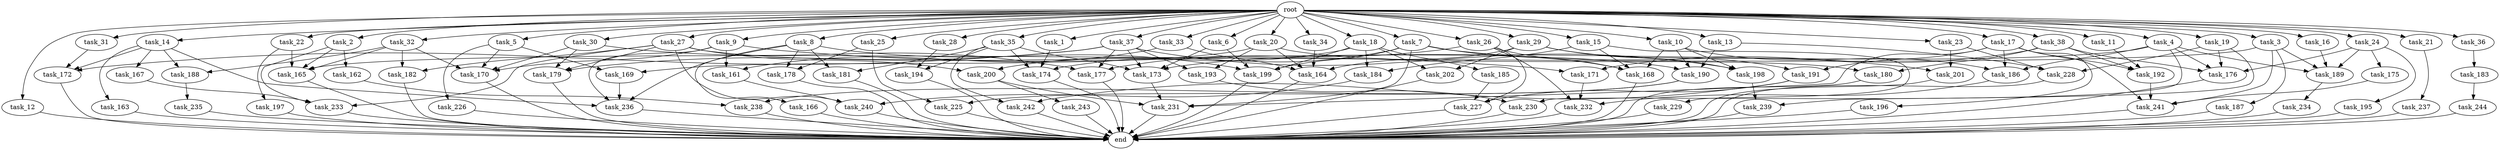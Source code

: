 digraph G {
  root [size="0.000000"];
  task_1 [size="10.240000"];
  task_2 [size="10.240000"];
  task_3 [size="10.240000"];
  task_4 [size="10.240000"];
  task_5 [size="10.240000"];
  task_6 [size="10.240000"];
  task_7 [size="10.240000"];
  task_8 [size="10.240000"];
  task_9 [size="10.240000"];
  task_10 [size="10.240000"];
  task_11 [size="10.240000"];
  task_12 [size="10.240000"];
  task_13 [size="10.240000"];
  task_14 [size="10.240000"];
  task_15 [size="10.240000"];
  task_16 [size="10.240000"];
  task_17 [size="10.240000"];
  task_18 [size="10.240000"];
  task_19 [size="10.240000"];
  task_20 [size="10.240000"];
  task_21 [size="10.240000"];
  task_22 [size="10.240000"];
  task_23 [size="10.240000"];
  task_24 [size="10.240000"];
  task_25 [size="10.240000"];
  task_26 [size="10.240000"];
  task_27 [size="10.240000"];
  task_28 [size="10.240000"];
  task_29 [size="10.240000"];
  task_30 [size="10.240000"];
  task_31 [size="10.240000"];
  task_32 [size="10.240000"];
  task_33 [size="10.240000"];
  task_34 [size="10.240000"];
  task_35 [size="10.240000"];
  task_36 [size="10.240000"];
  task_37 [size="10.240000"];
  task_38 [size="10.240000"];
  task_161 [size="9706626088.960001"];
  task_162 [size="2147483648.000000"];
  task_163 [size="5497558138.880000"];
  task_164 [size="17008070492.160000"];
  task_165 [size="17523466567.680000"];
  task_166 [size="343597383.680000"];
  task_167 [size="5497558138.880000"];
  task_168 [size="12713103196.160000"];
  task_169 [size="7730941132.800000"];
  task_170 [size="16149077032.960001"];
  task_171 [size="7301444403.200000"];
  task_172 [size="19585050869.760002"];
  task_173 [size="21388937134.080002"];
  task_174 [size="2061584302.080000"];
  task_175 [size="343597383.680000"];
  task_176 [size="17351667875.840000"];
  task_177 [size="16922171146.240000"];
  task_178 [size="8933531975.680000"];
  task_179 [size="16320875724.800001"];
  task_180 [size="10050223472.639999"];
  task_181 [size="687194767.360000"];
  task_182 [size="4982162063.360000"];
  task_183 [size="4209067950.080000"];
  task_184 [size="15547781611.520000"];
  task_185 [size="6957847019.520000"];
  task_186 [size="9105330667.520000"];
  task_187 [size="4209067950.080000"];
  task_188 [size="9706626088.960001"];
  task_189 [size="18468359372.799999"];
  task_190 [size="6356551598.080000"];
  task_191 [size="4982162063.360000"];
  task_192 [size="4209067950.080000"];
  task_193 [size="15547781611.520000"];
  task_194 [size="1116691496.960000"];
  task_195 [size="343597383.680000"];
  task_196 [size="773094113.280000"];
  task_197 [size="6957847019.520000"];
  task_198 [size="14173392076.800001"];
  task_199 [size="14173392076.800001"];
  task_200 [size="7730941132.800000"];
  task_201 [size="2147483648.000000"];
  task_202 [size="11166914969.600000"];
  task_225 [size="12799002542.080000"];
  task_226 [size="773094113.280000"];
  task_227 [size="5841155522.560000"];
  task_228 [size="11940009082.880001"];
  task_229 [size="8589934592.000000"];
  task_230 [size="10050223472.639999"];
  task_231 [size="3264175144.960000"];
  task_232 [size="3865470566.400000"];
  task_233 [size="11510512353.280001"];
  task_234 [size="4209067950.080000"];
  task_235 [size="4209067950.080000"];
  task_236 [size="14259291422.720001"];
  task_237 [size="4209067950.080000"];
  task_238 [size="12799002542.080000"];
  task_239 [size="7730941132.800000"];
  task_240 [size="4638564679.680000"];
  task_241 [size="5669356830.720000"];
  task_242 [size="1717986918.400000"];
  task_243 [size="773094113.280000"];
  task_244 [size="8589934592.000000"];
  end [size="0.000000"];

  root -> task_1 [size="1.000000"];
  root -> task_2 [size="1.000000"];
  root -> task_3 [size="1.000000"];
  root -> task_4 [size="1.000000"];
  root -> task_5 [size="1.000000"];
  root -> task_6 [size="1.000000"];
  root -> task_7 [size="1.000000"];
  root -> task_8 [size="1.000000"];
  root -> task_9 [size="1.000000"];
  root -> task_10 [size="1.000000"];
  root -> task_11 [size="1.000000"];
  root -> task_12 [size="1.000000"];
  root -> task_13 [size="1.000000"];
  root -> task_14 [size="1.000000"];
  root -> task_15 [size="1.000000"];
  root -> task_16 [size="1.000000"];
  root -> task_17 [size="1.000000"];
  root -> task_18 [size="1.000000"];
  root -> task_19 [size="1.000000"];
  root -> task_20 [size="1.000000"];
  root -> task_21 [size="1.000000"];
  root -> task_22 [size="1.000000"];
  root -> task_23 [size="1.000000"];
  root -> task_24 [size="1.000000"];
  root -> task_25 [size="1.000000"];
  root -> task_26 [size="1.000000"];
  root -> task_27 [size="1.000000"];
  root -> task_28 [size="1.000000"];
  root -> task_29 [size="1.000000"];
  root -> task_30 [size="1.000000"];
  root -> task_31 [size="1.000000"];
  root -> task_32 [size="1.000000"];
  root -> task_33 [size="1.000000"];
  root -> task_34 [size="1.000000"];
  root -> task_35 [size="1.000000"];
  root -> task_36 [size="1.000000"];
  root -> task_37 [size="1.000000"];
  root -> task_38 [size="1.000000"];
  task_1 -> task_174 [size="33554432.000000"];
  task_2 -> task_162 [size="209715200.000000"];
  task_2 -> task_165 [size="209715200.000000"];
  task_2 -> task_233 [size="209715200.000000"];
  task_3 -> task_165 [size="411041792.000000"];
  task_3 -> task_187 [size="411041792.000000"];
  task_3 -> task_189 [size="411041792.000000"];
  task_3 -> task_241 [size="411041792.000000"];
  task_4 -> task_173 [size="679477248.000000"];
  task_4 -> task_176 [size="679477248.000000"];
  task_4 -> task_186 [size="679477248.000000"];
  task_4 -> task_189 [size="679477248.000000"];
  task_4 -> task_230 [size="679477248.000000"];
  task_5 -> task_169 [size="75497472.000000"];
  task_5 -> task_170 [size="75497472.000000"];
  task_5 -> task_226 [size="75497472.000000"];
  task_6 -> task_173 [size="536870912.000000"];
  task_6 -> task_199 [size="536870912.000000"];
  task_7 -> task_168 [size="134217728.000000"];
  task_7 -> task_174 [size="134217728.000000"];
  task_7 -> task_199 [size="134217728.000000"];
  task_7 -> task_201 [size="134217728.000000"];
  task_7 -> task_231 [size="134217728.000000"];
  task_8 -> task_166 [size="33554432.000000"];
  task_8 -> task_178 [size="33554432.000000"];
  task_8 -> task_181 [size="33554432.000000"];
  task_8 -> task_199 [size="33554432.000000"];
  task_8 -> task_236 [size="33554432.000000"];
  task_9 -> task_161 [size="411041792.000000"];
  task_9 -> task_170 [size="411041792.000000"];
  task_9 -> task_171 [size="411041792.000000"];
  task_9 -> task_236 [size="411041792.000000"];
  task_10 -> task_168 [size="134217728.000000"];
  task_10 -> task_186 [size="134217728.000000"];
  task_10 -> task_190 [size="134217728.000000"];
  task_10 -> task_198 [size="134217728.000000"];
  task_11 -> task_192 [size="33554432.000000"];
  task_12 -> end [size="1.000000"];
  task_13 -> task_190 [size="411041792.000000"];
  task_13 -> task_228 [size="411041792.000000"];
  task_14 -> task_163 [size="536870912.000000"];
  task_14 -> task_167 [size="536870912.000000"];
  task_14 -> task_172 [size="536870912.000000"];
  task_14 -> task_188 [size="536870912.000000"];
  task_14 -> task_236 [size="536870912.000000"];
  task_15 -> task_168 [size="838860800.000000"];
  task_15 -> task_184 [size="838860800.000000"];
  task_15 -> task_229 [size="838860800.000000"];
  task_16 -> task_189 [size="679477248.000000"];
  task_17 -> task_186 [size="75497472.000000"];
  task_17 -> task_191 [size="75497472.000000"];
  task_17 -> task_192 [size="75497472.000000"];
  task_17 -> task_196 [size="75497472.000000"];
  task_17 -> task_231 [size="75497472.000000"];
  task_17 -> task_241 [size="75497472.000000"];
  task_18 -> task_184 [size="679477248.000000"];
  task_18 -> task_185 [size="679477248.000000"];
  task_18 -> task_199 [size="679477248.000000"];
  task_18 -> task_200 [size="679477248.000000"];
  task_18 -> task_202 [size="679477248.000000"];
  task_19 -> task_176 [size="679477248.000000"];
  task_19 -> task_228 [size="679477248.000000"];
  task_19 -> task_239 [size="679477248.000000"];
  task_20 -> task_164 [size="679477248.000000"];
  task_20 -> task_169 [size="679477248.000000"];
  task_20 -> task_180 [size="679477248.000000"];
  task_20 -> task_193 [size="679477248.000000"];
  task_21 -> task_237 [size="411041792.000000"];
  task_22 -> task_165 [size="679477248.000000"];
  task_22 -> task_197 [size="679477248.000000"];
  task_23 -> task_201 [size="75497472.000000"];
  task_23 -> task_228 [size="75497472.000000"];
  task_24 -> task_175 [size="33554432.000000"];
  task_24 -> task_176 [size="33554432.000000"];
  task_24 -> task_189 [size="33554432.000000"];
  task_24 -> task_195 [size="33554432.000000"];
  task_25 -> task_178 [size="838860800.000000"];
  task_25 -> task_225 [size="838860800.000000"];
  task_26 -> task_168 [size="134217728.000000"];
  task_26 -> task_177 [size="134217728.000000"];
  task_26 -> task_227 [size="134217728.000000"];
  task_26 -> task_232 [size="134217728.000000"];
  task_27 -> task_179 [size="75497472.000000"];
  task_27 -> task_182 [size="75497472.000000"];
  task_27 -> task_190 [size="75497472.000000"];
  task_27 -> task_200 [size="75497472.000000"];
  task_27 -> task_233 [size="75497472.000000"];
  task_27 -> task_240 [size="75497472.000000"];
  task_28 -> task_194 [size="75497472.000000"];
  task_29 -> task_164 [size="411041792.000000"];
  task_29 -> task_191 [size="411041792.000000"];
  task_29 -> task_198 [size="411041792.000000"];
  task_29 -> task_202 [size="411041792.000000"];
  task_30 -> task_170 [size="679477248.000000"];
  task_30 -> task_177 [size="679477248.000000"];
  task_30 -> task_179 [size="679477248.000000"];
  task_31 -> task_172 [size="536870912.000000"];
  task_32 -> task_165 [size="411041792.000000"];
  task_32 -> task_170 [size="411041792.000000"];
  task_32 -> task_182 [size="411041792.000000"];
  task_32 -> task_188 [size="411041792.000000"];
  task_33 -> task_161 [size="536870912.000000"];
  task_33 -> task_164 [size="536870912.000000"];
  task_34 -> task_164 [size="33554432.000000"];
  task_35 -> task_173 [size="33554432.000000"];
  task_35 -> task_174 [size="33554432.000000"];
  task_35 -> task_181 [size="33554432.000000"];
  task_35 -> task_194 [size="33554432.000000"];
  task_35 -> task_242 [size="33554432.000000"];
  task_36 -> task_183 [size="411041792.000000"];
  task_37 -> task_172 [size="838860800.000000"];
  task_37 -> task_173 [size="838860800.000000"];
  task_37 -> task_177 [size="838860800.000000"];
  task_37 -> task_179 [size="838860800.000000"];
  task_37 -> task_193 [size="838860800.000000"];
  task_37 -> task_198 [size="838860800.000000"];
  task_38 -> task_171 [size="301989888.000000"];
  task_38 -> task_176 [size="301989888.000000"];
  task_38 -> task_180 [size="301989888.000000"];
  task_38 -> task_192 [size="301989888.000000"];
  task_161 -> task_240 [size="301989888.000000"];
  task_162 -> task_238 [size="838860800.000000"];
  task_163 -> end [size="1.000000"];
  task_164 -> end [size="1.000000"];
  task_165 -> end [size="1.000000"];
  task_166 -> end [size="1.000000"];
  task_167 -> task_233 [size="838860800.000000"];
  task_168 -> end [size="1.000000"];
  task_169 -> task_236 [size="411041792.000000"];
  task_170 -> end [size="1.000000"];
  task_171 -> task_232 [size="33554432.000000"];
  task_172 -> end [size="1.000000"];
  task_173 -> task_231 [size="33554432.000000"];
  task_174 -> end [size="1.000000"];
  task_175 -> task_241 [size="33554432.000000"];
  task_176 -> end [size="1.000000"];
  task_177 -> end [size="1.000000"];
  task_178 -> end [size="1.000000"];
  task_179 -> end [size="1.000000"];
  task_180 -> end [size="1.000000"];
  task_181 -> end [size="1.000000"];
  task_182 -> end [size="1.000000"];
  task_183 -> task_244 [size="838860800.000000"];
  task_184 -> task_240 [size="75497472.000000"];
  task_185 -> task_227 [size="301989888.000000"];
  task_186 -> task_232 [size="209715200.000000"];
  task_187 -> end [size="1.000000"];
  task_188 -> task_235 [size="411041792.000000"];
  task_189 -> task_234 [size="411041792.000000"];
  task_190 -> task_225 [size="411041792.000000"];
  task_190 -> task_238 [size="411041792.000000"];
  task_191 -> task_227 [size="134217728.000000"];
  task_191 -> task_242 [size="134217728.000000"];
  task_192 -> task_241 [size="33554432.000000"];
  task_193 -> task_230 [size="301989888.000000"];
  task_194 -> end [size="1.000000"];
  task_195 -> end [size="1.000000"];
  task_196 -> end [size="1.000000"];
  task_197 -> end [size="1.000000"];
  task_198 -> task_239 [size="75497472.000000"];
  task_199 -> end [size="1.000000"];
  task_200 -> task_231 [size="75497472.000000"];
  task_200 -> task_243 [size="75497472.000000"];
  task_201 -> end [size="1.000000"];
  task_202 -> end [size="1.000000"];
  task_225 -> end [size="1.000000"];
  task_226 -> end [size="1.000000"];
  task_227 -> end [size="1.000000"];
  task_228 -> end [size="1.000000"];
  task_229 -> end [size="1.000000"];
  task_230 -> end [size="1.000000"];
  task_231 -> end [size="1.000000"];
  task_232 -> end [size="1.000000"];
  task_233 -> end [size="1.000000"];
  task_234 -> end [size="1.000000"];
  task_235 -> end [size="1.000000"];
  task_236 -> end [size="1.000000"];
  task_237 -> end [size="1.000000"];
  task_238 -> end [size="1.000000"];
  task_239 -> end [size="1.000000"];
  task_240 -> end [size="1.000000"];
  task_241 -> end [size="1.000000"];
  task_242 -> end [size="1.000000"];
  task_243 -> end [size="1.000000"];
  task_244 -> end [size="1.000000"];
}
